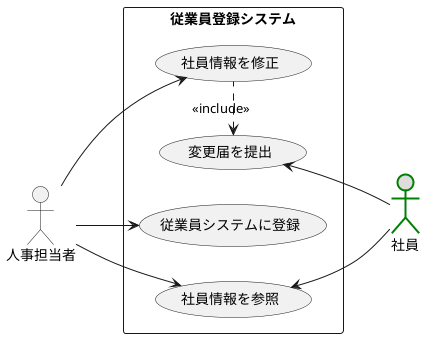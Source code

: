 @startuml 例題1
left to right direction
actor 社員 #DDD;line:Green;line.bold;
actor 人事担当者
rectangle 従業員登録システム {
usecase 従業員システムに登録
usecase 社員情報を修正
usecase 変更届を提出
usecase 社員情報を参照
}
人事担当者 --> 従業員システムに登録
人事担当者 --> 社員情報を修正
変更届を提出 <. 社員情報を修正: <<include>>
社員情報を参照 <-- 社員
人事担当者 --> 社員情報を参照
変更届を提出 <-- 社員

@enduml